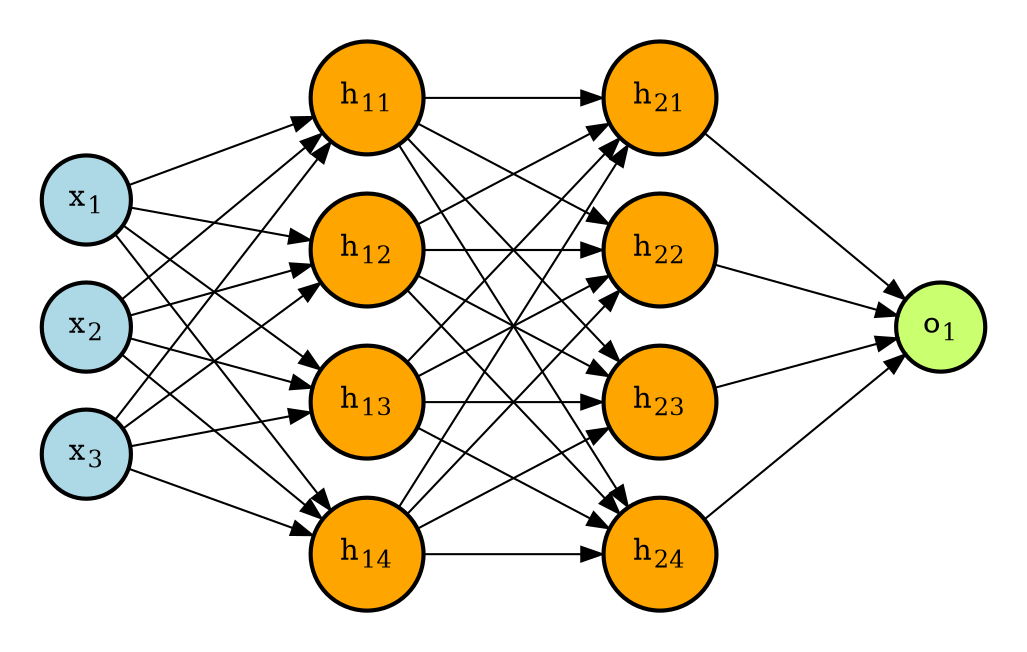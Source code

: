 digraph neural_network {
    graph [dpi=300]
    rankdir=LR; // Left to right layout
    splines=false
    ranksep=1.2

    subgraph cluster_1 {
        style="invis"
        input1 [label=<x<sub>2</sub>>, shape="circle", penwidth=2, style="filled", fillcolor="lightblue"]
        input2 [label=<x<sub>3</sub>>, shape="circle", penwidth=2, style="filled", fillcolor="lightblue"]
        input3 [label=<x<sub>1</sub>>, shape="circle", penwidth=2, style="filled", fillcolor="lightblue"]
    }

    subgraph cluster_2 {
        style="invis"
        hidden11 [label=<h<sub>11</sub>>, shape="circle", penwidth=2, style="filled", fillcolor="orange"]
        hidden12 [label=<h<sub>12</sub>>, shape="circle", penwidth=2, style="filled", fillcolor="orange"]
        hidden13 [label=<h<sub>13</sub>>, shape="circle", penwidth=2, style="filled", fillcolor="orange"]
        hidden14 [label=<h<sub>14</sub>>, shape="circle", penwidth=2, style="filled", fillcolor="orange"]
    }

    subgraph cluster_3 {
        style="invis"
        hidden21 [label=<h<sub>21</sub>>, shape="circle", penwidth=2, style="filled", fillcolor="orange"]
        hidden22 [label=<h<sub>22</sub>>, shape="circle", penwidth=2, style="filled", fillcolor="orange"]
        hidden23 [label=<h<sub>23</sub>>, shape="circle", penwidth=2, style="filled", fillcolor="orange"]
        hidden24 [label=<h<sub>24</sub>>, shape="circle", penwidth=2, style="filled", fillcolor="orange"]
    }

    subgraph cluster_4 {
        style="invis"
        output1 [label=<o<sub>1</sub>>, shape="circle", penwidth=2, style="filled", fillcolor="darkolivegreen1"]
    }

    input1 -> hidden11
    input2 -> hidden11
    input3 -> hidden11
    input1 -> hidden12
    input2 -> hidden12
    input3 -> hidden12
    input1 -> hidden13
    input2 -> hidden13
    input3 -> hidden13
    input1 -> hidden14
    input2 -> hidden14
    input3 -> hidden14
    hidden11 -> hidden21
    hidden12 -> hidden21
    hidden13 -> hidden21
    hidden14 -> hidden21
    hidden11 -> hidden22
    hidden12 -> hidden22
    hidden13 -> hidden22
    hidden14 -> hidden22
    hidden11 -> hidden23
    hidden12 -> hidden23
    hidden13 -> hidden23
    hidden14 -> hidden23
    hidden11 -> hidden24
    hidden12 -> hidden24
    hidden13 -> hidden24
    hidden14 -> hidden24
    hidden21 -> output1
    hidden22 -> output1
    hidden23 -> output1
    hidden24 -> output1
}
